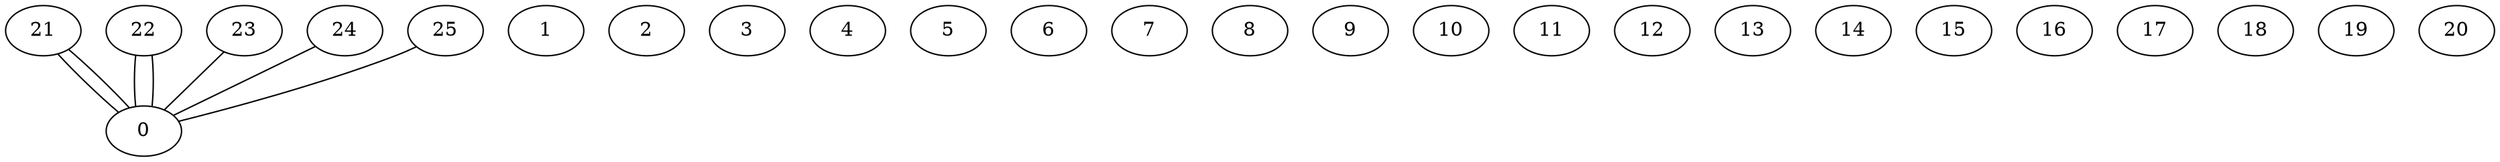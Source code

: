 graph G {
0;
1;
2;
3;
4;
5;
6;
7;
8;
9;
10;
11;
12;
13;
14;
15;
16;
17;
18;
19;
20;
21;
22;
23;
24;
25;
25--0 ;
24--0 ;
23--0 ;
22--0 ;
22--0 ;
21--0 ;
21--0 ;
}
